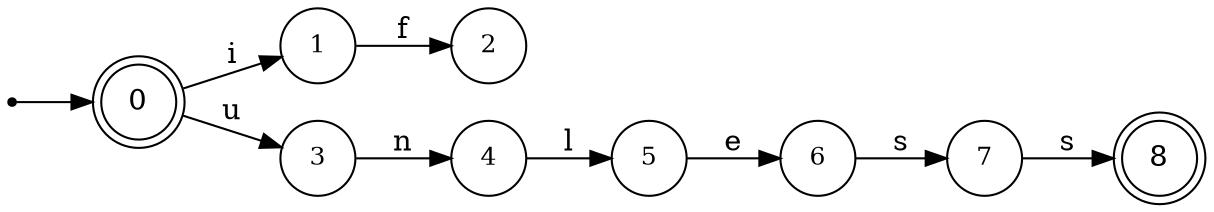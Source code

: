 digraph finite_state_machine {
	rankdir=LR;
	size="10,10"

	node [ shape = doublecircle, label = "0", fontsize  = 14] n0;

	node [ shape = circle, label = "1", fontsize  = 12] n1;
	node [ shape = circle, label = "2", fontsize  = 12] n2;
	node [ shape = circle, label = "3", fontsize  = 12] n3;
	node [ shape = circle, label = "4", fontsize  = 12] n4;
	node [ shape = circle, label = "5", fontsize  = 12] n5;
	node [ shape = circle, label = "6", fontsize  = 12] n6;
	node [ shape = circle, label = "7", fontsize  = 12] n7;

	node [ shape = doublecircle, label = "8", fontsize  = 14] n8;

	node [shape = point ]; qi
	qi -> n0;

	n0 -> n1 [ label = "i" ];
	n1 -> n2 [ label = "f" ];
	n0 -> n3 [ label = "u" ];
	n3 -> n4 [ label = "n" ];
	n4 -> n5 [ label = "l" ];
	n5 -> n6 [ label = "e" ];
	n6 -> n7 [ label = "s" ];
	n7 -> n8 [ label = "s" ];
}